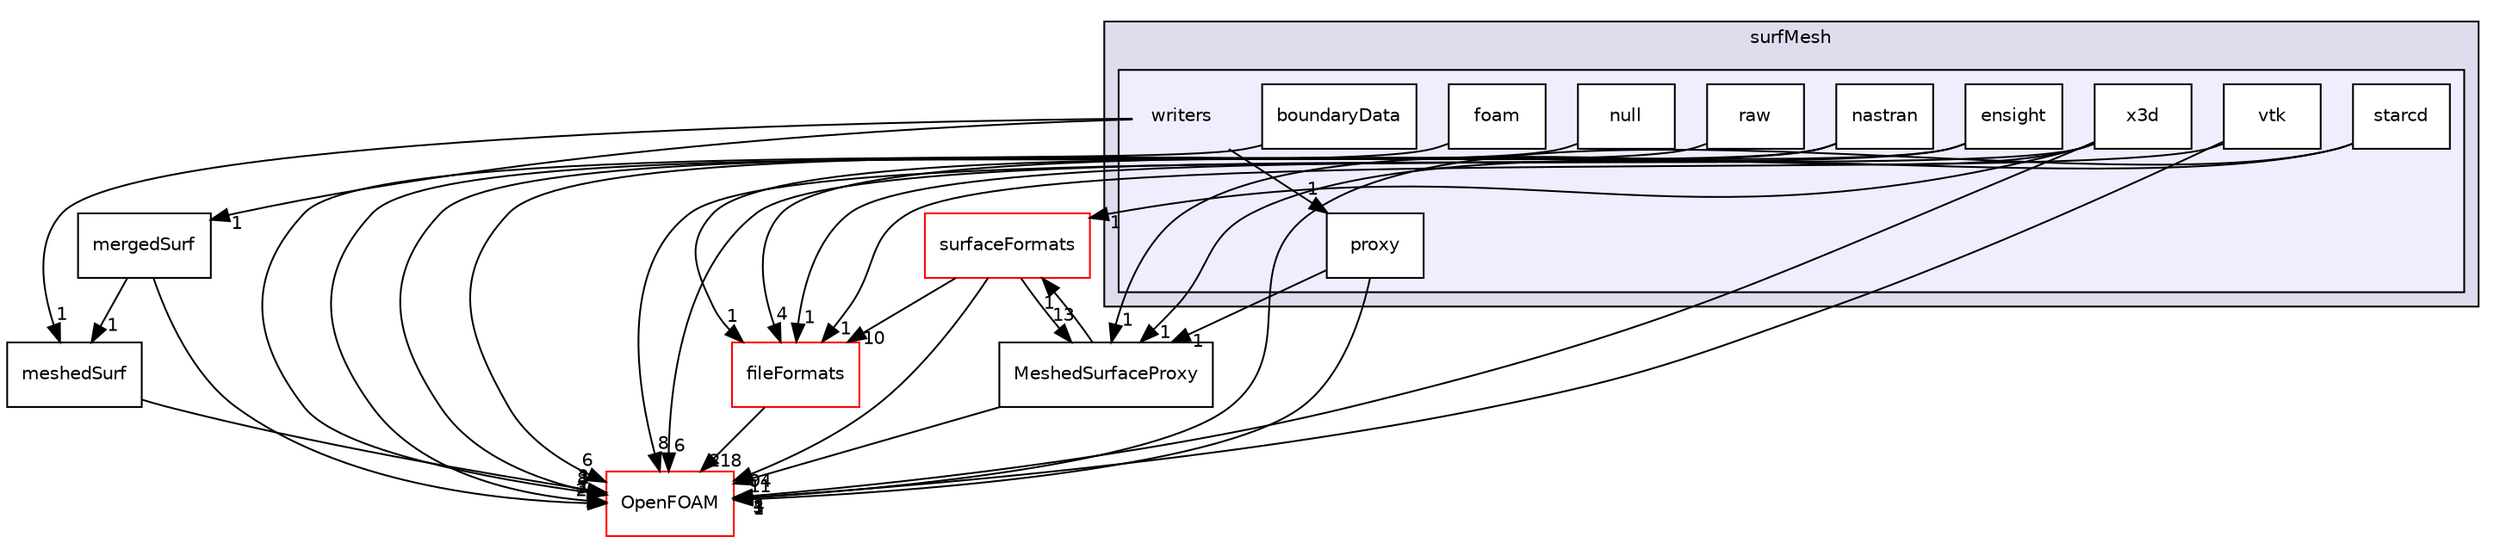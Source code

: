 digraph "src/surfMesh/writers" {
  bgcolor=transparent;
  compound=true
  node [ fontsize="10", fontname="Helvetica"];
  edge [ labelfontsize="10", labelfontname="Helvetica"];
  subgraph clusterdir_0a88fe22feb23ce5f078a04a1df67721 {
    graph [ bgcolor="#ddddee", pencolor="black", label="surfMesh" fontname="Helvetica", fontsize="10", URL="dir_0a88fe22feb23ce5f078a04a1df67721.html"]
  subgraph clusterdir_b6066d0362f465208261eaa0f2129bc7 {
    graph [ bgcolor="#eeeeff", pencolor="black", label="" URL="dir_b6066d0362f465208261eaa0f2129bc7.html"];
    dir_b6066d0362f465208261eaa0f2129bc7 [shape=plaintext label="writers"];
    dir_745ed6c33dd3b4a2c5dd7ac387a0fe6a [shape=box label="boundaryData" color="black" fillcolor="white" style="filled" URL="dir_745ed6c33dd3b4a2c5dd7ac387a0fe6a.html"];
    dir_2feb55fa684cac150e1f2b3470a05d2b [shape=box label="ensight" color="black" fillcolor="white" style="filled" URL="dir_2feb55fa684cac150e1f2b3470a05d2b.html"];
    dir_75a8e106f62058f1633ba77459468b39 [shape=box label="foam" color="black" fillcolor="white" style="filled" URL="dir_75a8e106f62058f1633ba77459468b39.html"];
    dir_763cf060c1bbbf127d3cb4af705b0592 [shape=box label="nastran" color="black" fillcolor="white" style="filled" URL="dir_763cf060c1bbbf127d3cb4af705b0592.html"];
    dir_a8f4d811bb143e2c5eda174831cc50b6 [shape=box label="null" color="black" fillcolor="white" style="filled" URL="dir_a8f4d811bb143e2c5eda174831cc50b6.html"];
    dir_cd1857a1ac8d882c63124f1ce7a07330 [shape=box label="proxy" color="black" fillcolor="white" style="filled" URL="dir_cd1857a1ac8d882c63124f1ce7a07330.html"];
    dir_5bc28b7255fbf6dec44038293cdcaed7 [shape=box label="raw" color="black" fillcolor="white" style="filled" URL="dir_5bc28b7255fbf6dec44038293cdcaed7.html"];
    dir_0e0041e1ffd96f09de0212416dfaf4d3 [shape=box label="starcd" color="black" fillcolor="white" style="filled" URL="dir_0e0041e1ffd96f09de0212416dfaf4d3.html"];
    dir_3f85c9395300c20f8cf84f950bfdffd1 [shape=box label="vtk" color="black" fillcolor="white" style="filled" URL="dir_3f85c9395300c20f8cf84f950bfdffd1.html"];
    dir_fa395ae1bfa1198cbe432f161640224e [shape=box label="x3d" color="black" fillcolor="white" style="filled" URL="dir_fa395ae1bfa1198cbe432f161640224e.html"];
  }
  }
  dir_b05602f37bb521a7142c0a3e200b5f35 [shape=box label="fileFormats" color="red" URL="dir_b05602f37bb521a7142c0a3e200b5f35.html"];
  dir_0f16c46f5d87f1d2469a8ddc952a91d8 [shape=box label="mergedSurf" URL="dir_0f16c46f5d87f1d2469a8ddc952a91d8.html"];
  dir_4643c365105f4b12fff6fc6d2964d662 [shape=box label="meshedSurf" URL="dir_4643c365105f4b12fff6fc6d2964d662.html"];
  dir_b2d126e3ab79c2145c7a44de22e5f675 [shape=box label="MeshedSurfaceProxy" URL="dir_b2d126e3ab79c2145c7a44de22e5f675.html"];
  dir_c5473ff19b20e6ec4dfe5c310b3778a8 [shape=box label="OpenFOAM" color="red" URL="dir_c5473ff19b20e6ec4dfe5c310b3778a8.html"];
  dir_3ad8f5f9808d8196d04eb1769c1a10a8 [shape=box label="surfaceFormats" color="red" URL="dir_3ad8f5f9808d8196d04eb1769c1a10a8.html"];
  dir_763cf060c1bbbf127d3cb4af705b0592->dir_b05602f37bb521a7142c0a3e200b5f35 [headlabel="1", labeldistance=1.5 headhref="dir_003658_000682.html"];
  dir_763cf060c1bbbf127d3cb4af705b0592->dir_c5473ff19b20e6ec4dfe5c310b3778a8 [headlabel="8", labeldistance=1.5 headhref="dir_003658_002151.html"];
  dir_745ed6c33dd3b4a2c5dd7ac387a0fe6a->dir_c5473ff19b20e6ec4dfe5c310b3778a8 [headlabel="8", labeldistance=1.5 headhref="dir_003655_002151.html"];
  dir_b05602f37bb521a7142c0a3e200b5f35->dir_c5473ff19b20e6ec4dfe5c310b3778a8 [headlabel="218", labeldistance=1.5 headhref="dir_000682_002151.html"];
  dir_5bc28b7255fbf6dec44038293cdcaed7->dir_c5473ff19b20e6ec4dfe5c310b3778a8 [headlabel="6", labeldistance=1.5 headhref="dir_003661_002151.html"];
  dir_2feb55fa684cac150e1f2b3470a05d2b->dir_b05602f37bb521a7142c0a3e200b5f35 [headlabel="4", labeldistance=1.5 headhref="dir_003656_000682.html"];
  dir_2feb55fa684cac150e1f2b3470a05d2b->dir_c5473ff19b20e6ec4dfe5c310b3778a8 [headlabel="6", labeldistance=1.5 headhref="dir_003656_002151.html"];
  dir_3f85c9395300c20f8cf84f950bfdffd1->dir_b05602f37bb521a7142c0a3e200b5f35 [headlabel="1", labeldistance=1.5 headhref="dir_003663_000682.html"];
  dir_3f85c9395300c20f8cf84f950bfdffd1->dir_c5473ff19b20e6ec4dfe5c310b3778a8 [headlabel="1", labeldistance=1.5 headhref="dir_003663_002151.html"];
  dir_b6066d0362f465208261eaa0f2129bc7->dir_0f16c46f5d87f1d2469a8ddc952a91d8 [headlabel="1", labeldistance=1.5 headhref="dir_003654_003624.html"];
  dir_b6066d0362f465208261eaa0f2129bc7->dir_4643c365105f4b12fff6fc6d2964d662 [headlabel="1", labeldistance=1.5 headhref="dir_003654_003625.html"];
  dir_b6066d0362f465208261eaa0f2129bc7->dir_cd1857a1ac8d882c63124f1ce7a07330 [headlabel="1", labeldistance=1.5 headhref="dir_003654_003660.html"];
  dir_0f16c46f5d87f1d2469a8ddc952a91d8->dir_4643c365105f4b12fff6fc6d2964d662 [headlabel="1", labeldistance=1.5 headhref="dir_003624_003625.html"];
  dir_0f16c46f5d87f1d2469a8ddc952a91d8->dir_c5473ff19b20e6ec4dfe5c310b3778a8 [headlabel="2", labeldistance=1.5 headhref="dir_003624_002151.html"];
  dir_4643c365105f4b12fff6fc6d2964d662->dir_c5473ff19b20e6ec4dfe5c310b3778a8 [headlabel="3", labeldistance=1.5 headhref="dir_003625_002151.html"];
  dir_75a8e106f62058f1633ba77459468b39->dir_c5473ff19b20e6ec4dfe5c310b3778a8 [headlabel="3", labeldistance=1.5 headhref="dir_003657_002151.html"];
  dir_b2d126e3ab79c2145c7a44de22e5f675->dir_c5473ff19b20e6ec4dfe5c310b3778a8 [headlabel="11", labeldistance=1.5 headhref="dir_003628_002151.html"];
  dir_b2d126e3ab79c2145c7a44de22e5f675->dir_3ad8f5f9808d8196d04eb1769c1a10a8 [headlabel="1", labeldistance=1.5 headhref="dir_003628_003632.html"];
  dir_0e0041e1ffd96f09de0212416dfaf4d3->dir_b2d126e3ab79c2145c7a44de22e5f675 [headlabel="1", labeldistance=1.5 headhref="dir_003662_003628.html"];
  dir_0e0041e1ffd96f09de0212416dfaf4d3->dir_c5473ff19b20e6ec4dfe5c310b3778a8 [headlabel="3", labeldistance=1.5 headhref="dir_003662_002151.html"];
  dir_3ad8f5f9808d8196d04eb1769c1a10a8->dir_b05602f37bb521a7142c0a3e200b5f35 [headlabel="10", labeldistance=1.5 headhref="dir_003632_000682.html"];
  dir_3ad8f5f9808d8196d04eb1769c1a10a8->dir_b2d126e3ab79c2145c7a44de22e5f675 [headlabel="13", labeldistance=1.5 headhref="dir_003632_003628.html"];
  dir_3ad8f5f9808d8196d04eb1769c1a10a8->dir_c5473ff19b20e6ec4dfe5c310b3778a8 [headlabel="94", labeldistance=1.5 headhref="dir_003632_002151.html"];
  dir_fa395ae1bfa1198cbe432f161640224e->dir_b05602f37bb521a7142c0a3e200b5f35 [headlabel="1", labeldistance=1.5 headhref="dir_003664_000682.html"];
  dir_fa395ae1bfa1198cbe432f161640224e->dir_b2d126e3ab79c2145c7a44de22e5f675 [headlabel="1", labeldistance=1.5 headhref="dir_003664_003628.html"];
  dir_fa395ae1bfa1198cbe432f161640224e->dir_c5473ff19b20e6ec4dfe5c310b3778a8 [headlabel="4", labeldistance=1.5 headhref="dir_003664_002151.html"];
  dir_fa395ae1bfa1198cbe432f161640224e->dir_3ad8f5f9808d8196d04eb1769c1a10a8 [headlabel="1", labeldistance=1.5 headhref="dir_003664_003632.html"];
  dir_cd1857a1ac8d882c63124f1ce7a07330->dir_b2d126e3ab79c2145c7a44de22e5f675 [headlabel="1", labeldistance=1.5 headhref="dir_003660_003628.html"];
  dir_cd1857a1ac8d882c63124f1ce7a07330->dir_c5473ff19b20e6ec4dfe5c310b3778a8 [headlabel="1", labeldistance=1.5 headhref="dir_003660_002151.html"];
  dir_a8f4d811bb143e2c5eda174831cc50b6->dir_c5473ff19b20e6ec4dfe5c310b3778a8 [headlabel="1", labeldistance=1.5 headhref="dir_003659_002151.html"];
}
